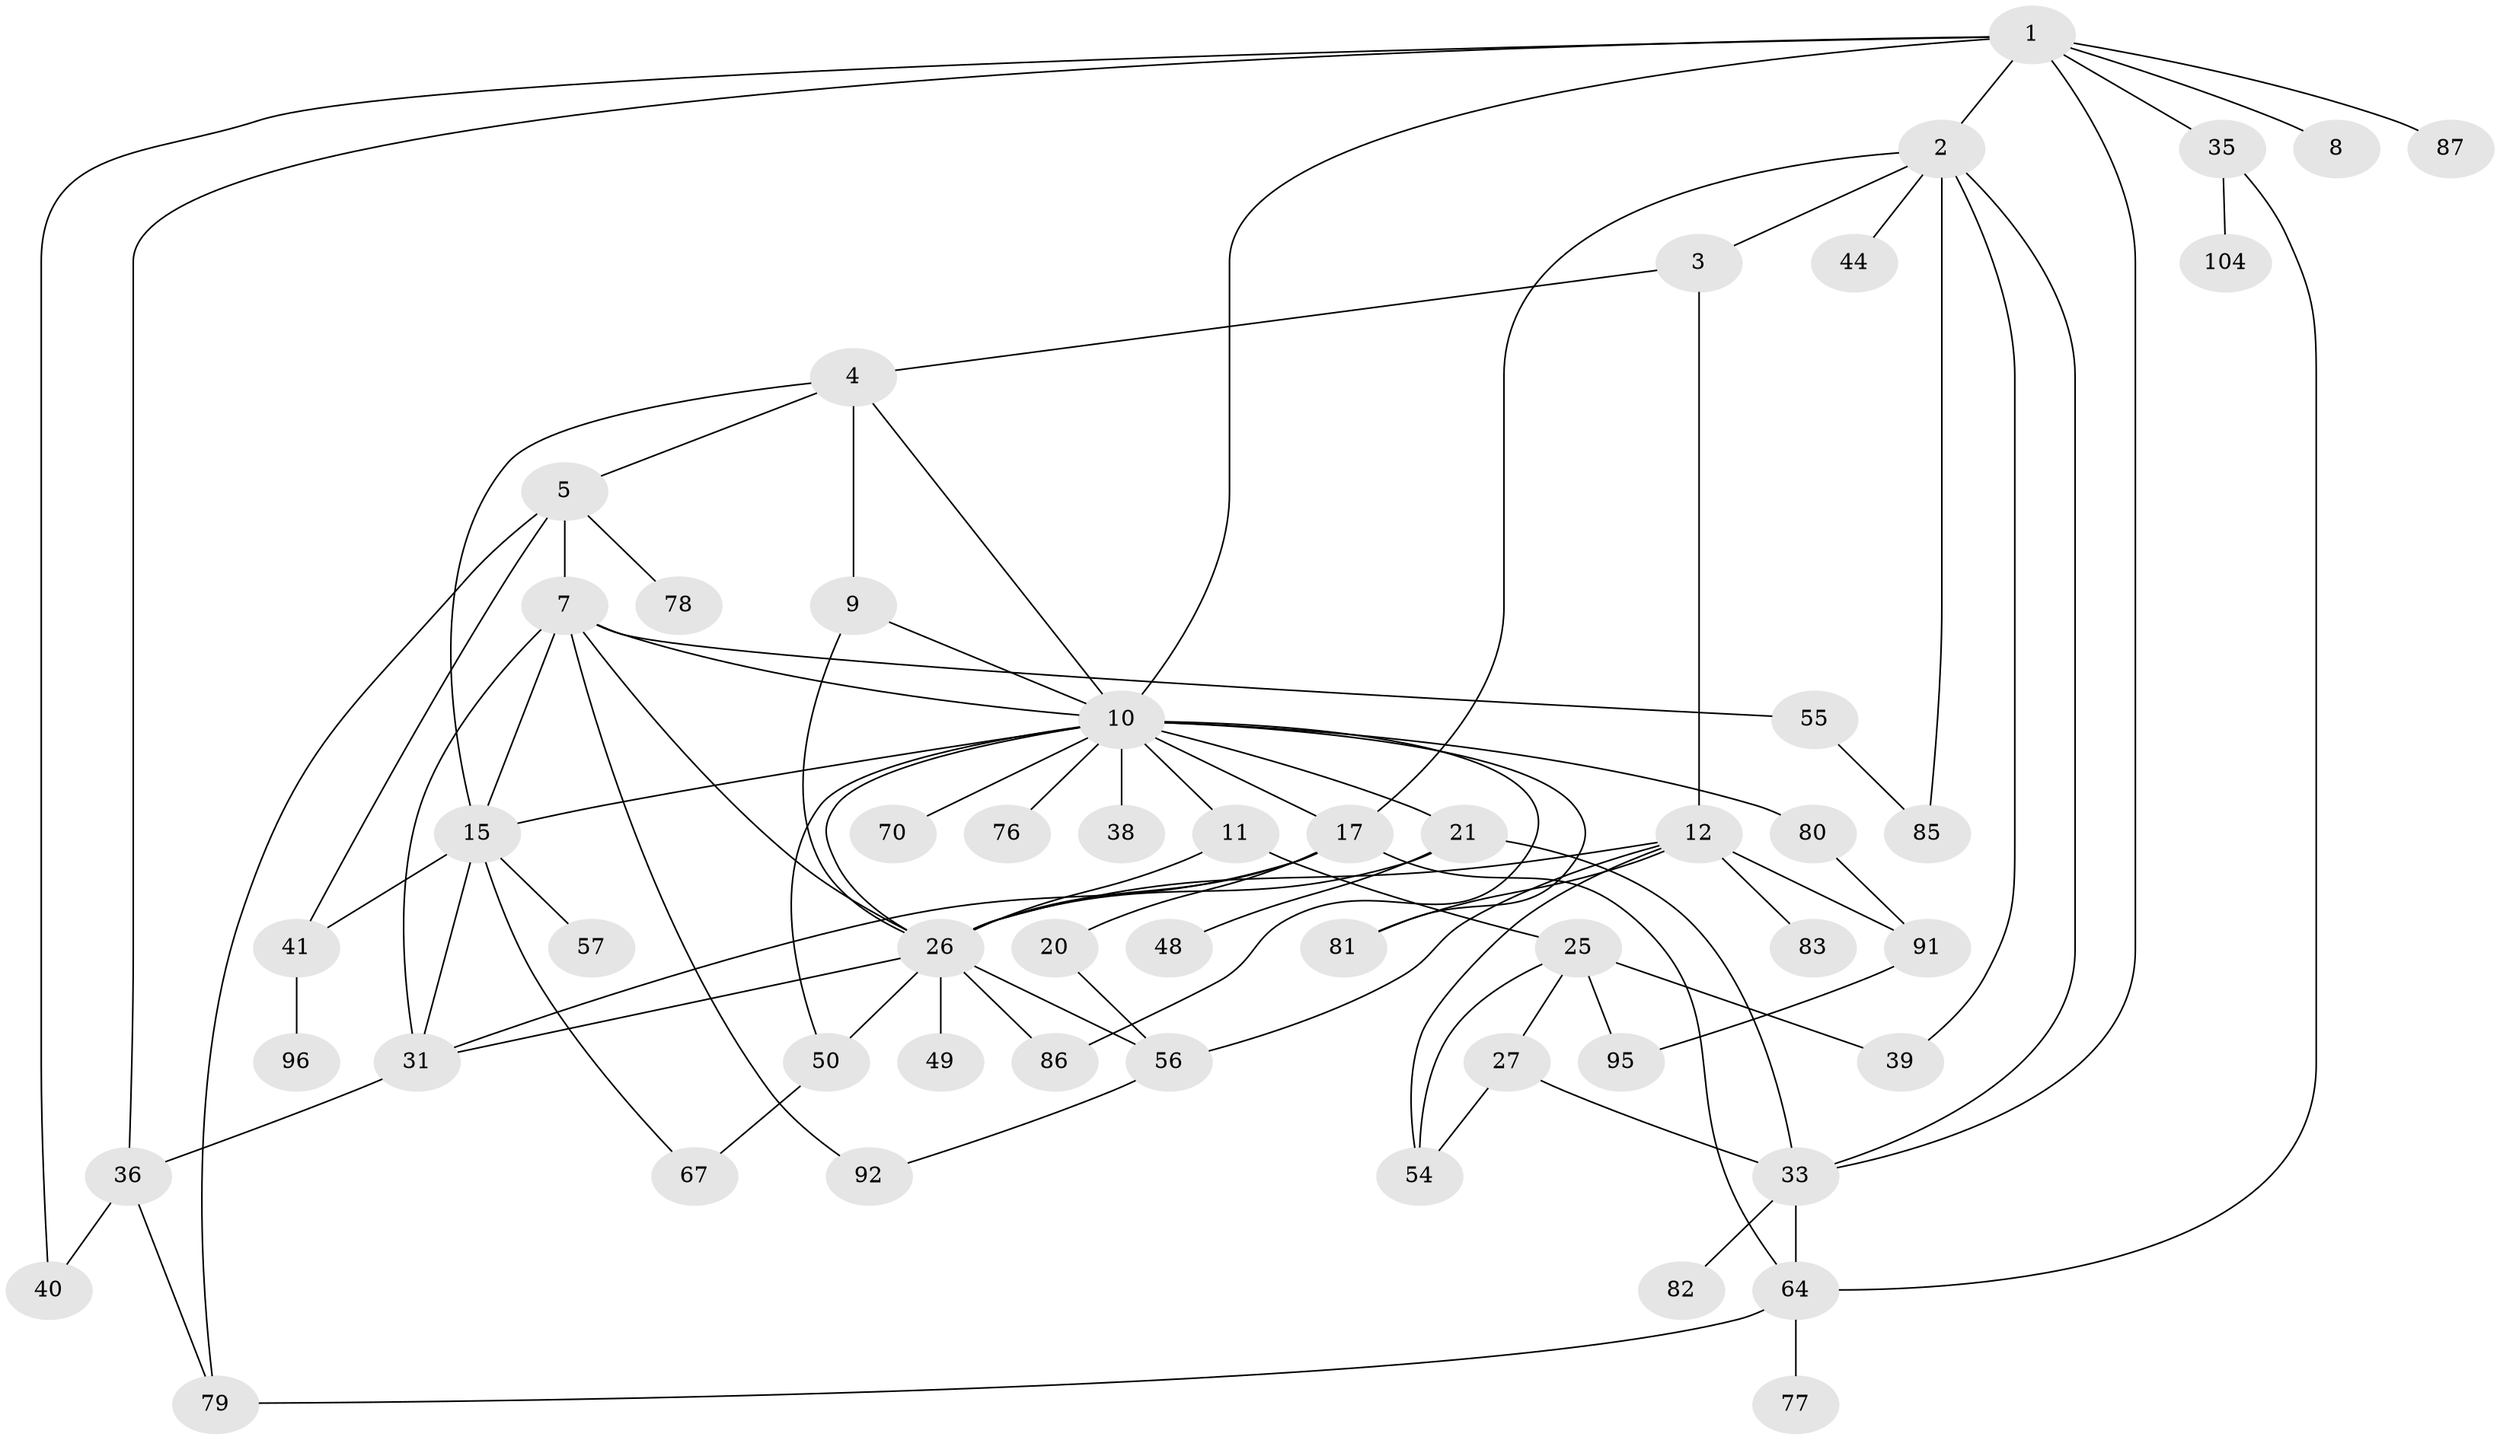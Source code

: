 // original degree distribution, {5: 0.08411214953271028, 6: 0.056074766355140186, 3: 0.205607476635514, 2: 0.2897196261682243, 1: 0.2336448598130841, 4: 0.11214953271028037, 7: 0.018691588785046728}
// Generated by graph-tools (version 1.1) at 2025/13/03/09/25 04:13:34]
// undirected, 53 vertices, 90 edges
graph export_dot {
graph [start="1"]
  node [color=gray90,style=filled];
  1 [super="+34+6"];
  2 [super="+19"];
  3;
  4 [super="+106"];
  5 [super="+60"];
  7 [super="+23"];
  8;
  9 [super="+99"];
  10 [super="+30+16+14"];
  11 [super="+73+24"];
  12 [super="+13"];
  15 [super="+68+45+18"];
  17 [super="+101"];
  20;
  21 [super="+22"];
  25 [super="+61+47"];
  26 [super="+43+42"];
  27 [super="+28"];
  31 [super="+72+65"];
  33 [super="+37"];
  35;
  36;
  38;
  39 [super="+46+51"];
  40;
  41;
  44;
  48;
  49;
  50;
  54 [super="+90"];
  55 [super="+84"];
  56 [super="+75"];
  57;
  64 [super="+74"];
  67;
  70;
  76;
  77;
  78;
  79;
  80;
  81;
  82;
  83;
  85;
  86;
  87;
  91 [super="+93"];
  92;
  95;
  96;
  104;
  1 -- 2;
  1 -- 8;
  1 -- 40;
  1 -- 33;
  1 -- 35;
  1 -- 36;
  1 -- 87;
  1 -- 10;
  2 -- 3;
  2 -- 39;
  2 -- 44;
  2 -- 85;
  2 -- 17;
  2 -- 33;
  3 -- 4;
  3 -- 12;
  4 -- 5;
  4 -- 9;
  4 -- 10;
  4 -- 15;
  5 -- 7;
  5 -- 78;
  5 -- 79;
  5 -- 41;
  7 -- 10;
  7 -- 15;
  7 -- 31;
  7 -- 26;
  7 -- 92;
  7 -- 55;
  9 -- 10;
  9 -- 26;
  10 -- 11;
  10 -- 17;
  10 -- 38;
  10 -- 50;
  10 -- 21 [weight=3];
  10 -- 70;
  10 -- 76;
  10 -- 80;
  10 -- 81;
  10 -- 86;
  10 -- 26 [weight=2];
  10 -- 15;
  11 -- 25;
  11 -- 26;
  12 -- 54;
  12 -- 81;
  12 -- 83;
  12 -- 56;
  12 -- 91;
  12 -- 26;
  15 -- 41;
  15 -- 31;
  15 -- 57;
  15 -- 67;
  17 -- 20;
  17 -- 31;
  17 -- 64;
  17 -- 26 [weight=2];
  20 -- 56;
  21 -- 48;
  21 -- 26;
  21 -- 33;
  25 -- 27;
  25 -- 54;
  25 -- 95;
  25 -- 39;
  26 -- 49;
  26 -- 86;
  26 -- 31;
  26 -- 50;
  26 -- 56;
  27 -- 33;
  27 -- 54;
  31 -- 36;
  33 -- 64;
  33 -- 82;
  35 -- 64;
  35 -- 104;
  36 -- 79;
  36 -- 40;
  41 -- 96;
  50 -- 67;
  55 -- 85;
  56 -- 92;
  64 -- 79;
  64 -- 77;
  80 -- 91;
  91 -- 95;
}

